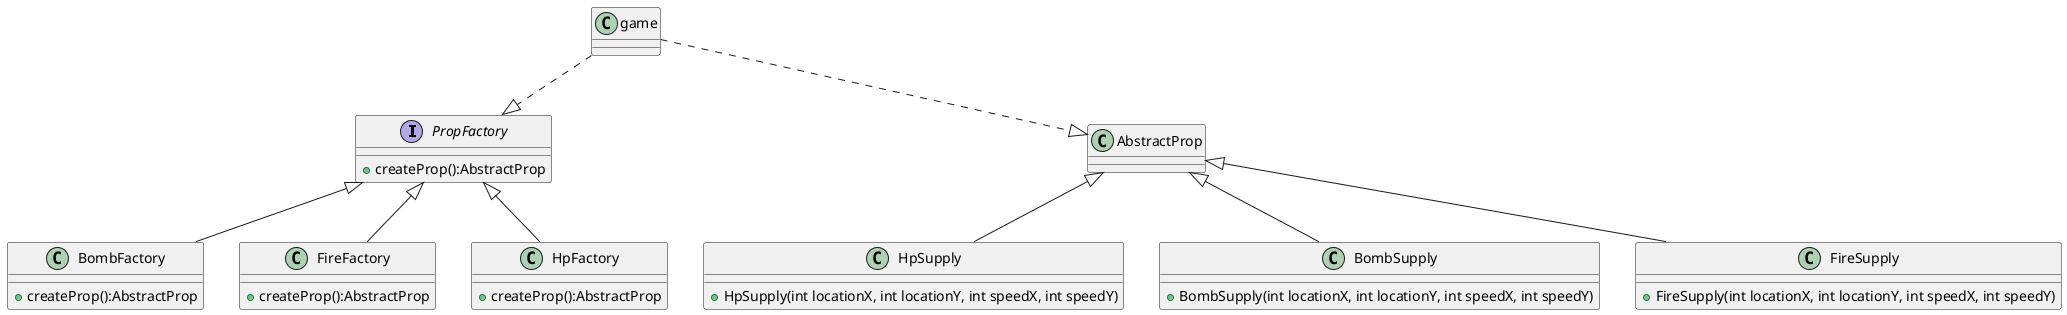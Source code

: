 @startuml
'https://plantuml.com/class-diagram

interface PropFactory{
+ createProp():AbstractProp
}


PropFactory <|-- BombFactory
PropFactory <|-- FireFactory
PropFactory <|-- HpFactory

AbstractProp <|-- HpSupply
AbstractProp <|-- BombSupply
AbstractProp <|-- FireSupply

game ..|> PropFactory
game ..|> AbstractProp

class HpSupply{
    + HpSupply(int locationX, int locationY, int speedX, int speedY)
}

class BombSupply{
    + BombSupply(int locationX, int locationY, int speedX, int speedY)
}

class FireSupply{
    + FireSupply(int locationX, int locationY, int speedX, int speedY)
}

class BombFactory {
+ createProp():AbstractProp
}

class FireFactory{
+ createProp():AbstractProp
}

class HpFactory{
+ createProp():AbstractProp
}

@enduml